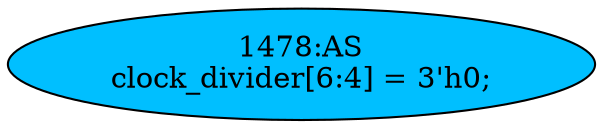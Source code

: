 strict digraph "" {
	node [label="\N"];
	"1478:AS"	 [ast="<pyverilog.vparser.ast.Assign object at 0x7fd77326bb10>",
		def_var="['clock_divider']",
		fillcolor=deepskyblue,
		label="1478:AS
clock_divider[6:4] = 3'h0;",
		statements="[]",
		style=filled,
		typ=Assign,
		use_var="[]"];
}
